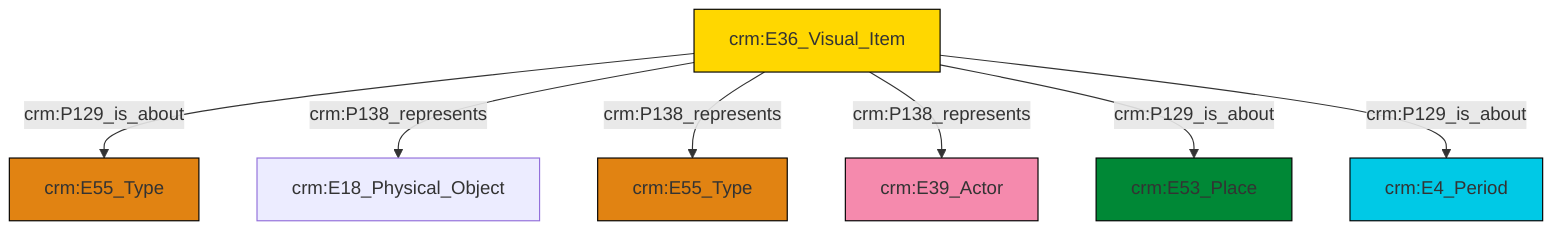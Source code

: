 graph TD
classDef Literal fill:#f2f2f2,stroke:#000000;
classDef CRM_Entity fill:#FFFFFF,stroke:#000000;
classDef Temporal_Entity fill:#00C9E6, stroke:#000000;
classDef Type fill:#E18312, stroke:#000000;
classDef Time-Span fill:#2C9C91, stroke:#000000;
classDef Appellation fill:#FFEB7F, stroke:#000000;
classDef Place fill:#008836, stroke:#000000;
classDef Persistent_Item fill:#B266B2, stroke:#000000;
classDef Conceptual_Object fill:#FFD700, stroke:#000000;
classDef Physical_Thing fill:#D2B48C, stroke:#000000;
classDef Actor fill:#f58aad, stroke:#000000;
classDef PC_Classes fill:#4ce600, stroke:#000000;
classDef Multi fill:#cccccc,stroke:#000000;

0["crm:E36_Visual_Item"]:::Conceptual_Object -->|crm:P129_is_about| 1["crm:E55_Type"]:::Type
0["crm:E36_Visual_Item"]:::Conceptual_Object -->|crm:P138_represents| 6["crm:E18_Physical_Object"]:::Default
0["crm:E36_Visual_Item"]:::Conceptual_Object -->|crm:P138_represents| 7["crm:E55_Type"]:::Type
0["crm:E36_Visual_Item"]:::Conceptual_Object -->|crm:P138_represents| 3["crm:E39_Actor"]:::Actor
0["crm:E36_Visual_Item"]:::Conceptual_Object -->|crm:P129_is_about| 9["crm:E53_Place"]:::Place
0["crm:E36_Visual_Item"]:::Conceptual_Object -->|crm:P129_is_about| 11["crm:E4_Period"]:::Temporal_Entity
